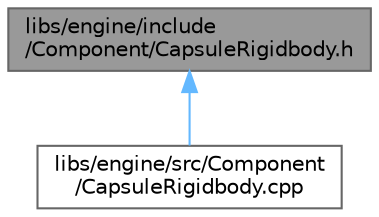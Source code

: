 digraph "libs/engine/include/Component/CapsuleRigidbody.h"
{
 // LATEX_PDF_SIZE
  bgcolor="transparent";
  edge [fontname=Helvetica,fontsize=10,labelfontname=Helvetica,labelfontsize=10];
  node [fontname=Helvetica,fontsize=10,shape=box,height=0.2,width=0.4];
  Node1 [label="libs/engine/include\l/Component/CapsuleRigidbody.h",height=0.2,width=0.4,color="gray40", fillcolor="grey60", style="filled", fontcolor="black",tooltip=" "];
  Node1 -> Node2 [dir="back",color="steelblue1",style="solid"];
  Node2 [label="libs/engine/src/Component\l/CapsuleRigidbody.cpp",height=0.2,width=0.4,color="grey40", fillcolor="white", style="filled",URL="$_capsule_rigidbody_8cpp.html",tooltip=" "];
}
